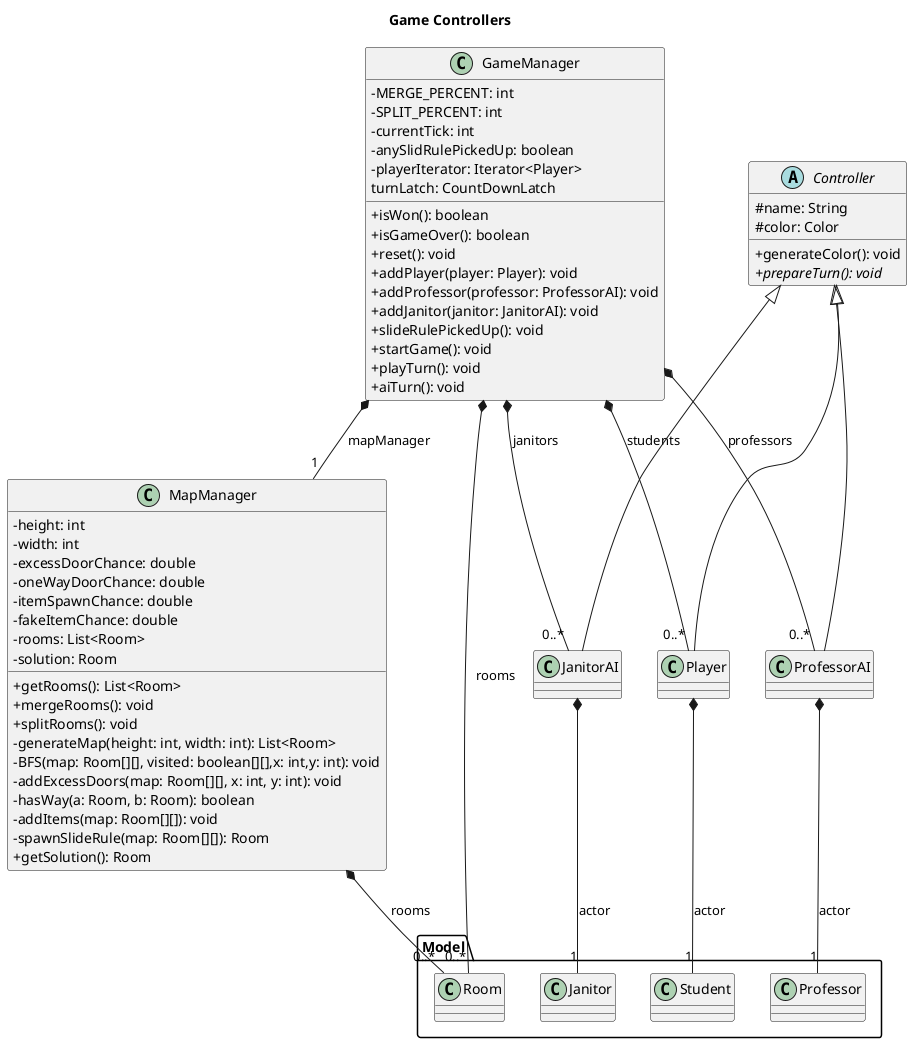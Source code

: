 @startuml Game_controllers
Title Game Controllers
skinparam classAttributeIconSize 0

package Model{
    class Room{}
    class Student{}
    class Professor{}
    class Janitor
}

MapManager *--"0..*" Room: rooms
class MapManager{
    - height: int
    - width: int
    - excessDoorChance: double
    - oneWayDoorChance: double
    - itemSpawnChance: double
    - fakeItemChance: double
    - rooms: List<Room>
    - solution: Room
    + getRooms(): List<Room>
    + mergeRooms(): void
    + splitRooms(): void
    - generateMap(height: int, width: int): List<Room>
    - BFS(map: Room[][], visited: boolean[][],x: int,y: int): void
    - addExcessDoors(map: Room[][], x: int, y: int): void
    - hasWay(a: Room, b: Room): boolean
    - addItems(map: Room[][]): void
    - spawnSlideRule(map: Room[][]): Room
    + getSolution(): Room
}
GameManager *--"1" MapManager: mapManager
GameManager *--"0..*" Player: students
GameManager *--"0..*" ProfessorAI: professors
GameManager *--"0..*" JanitorAI: janitors
GameManager *--"0..*" Room: rooms
class GameManager{
    - MERGE_PERCENT: int
    - SPLIT_PERCENT: int
    - currentTick: int
    - anySlidRulePickedUp: boolean
    - playerIterator: Iterator<Player>
    turnLatch: CountDownLatch
    + isWon(): boolean
    + isGameOver(): boolean
    + reset(): void
    + addPlayer(player: Player): void
    + addProfessor(professor: ProfessorAI): void
    + addJanitor(janitor: JanitorAI): void
    + slideRulePickedUp(): void
    + startGame(): void
    + playTurn(): void
    + aiTurn(): void
}
abstract class Controller{
    # name: String
    # color: Color
    + generateColor(): void
    + {abstract} prepareTurn(): void
}
Controller <|-- JanitorAI
JanitorAI *--"1" Janitor: actor
class JanitorAI{}
Controller <|-- Player
Player *--"1" Student: actor
class Player{}
Controller <|-- ProfessorAI
ProfessorAI *--"1" Professor: actor
class ProfessorAI{}










@enduml
